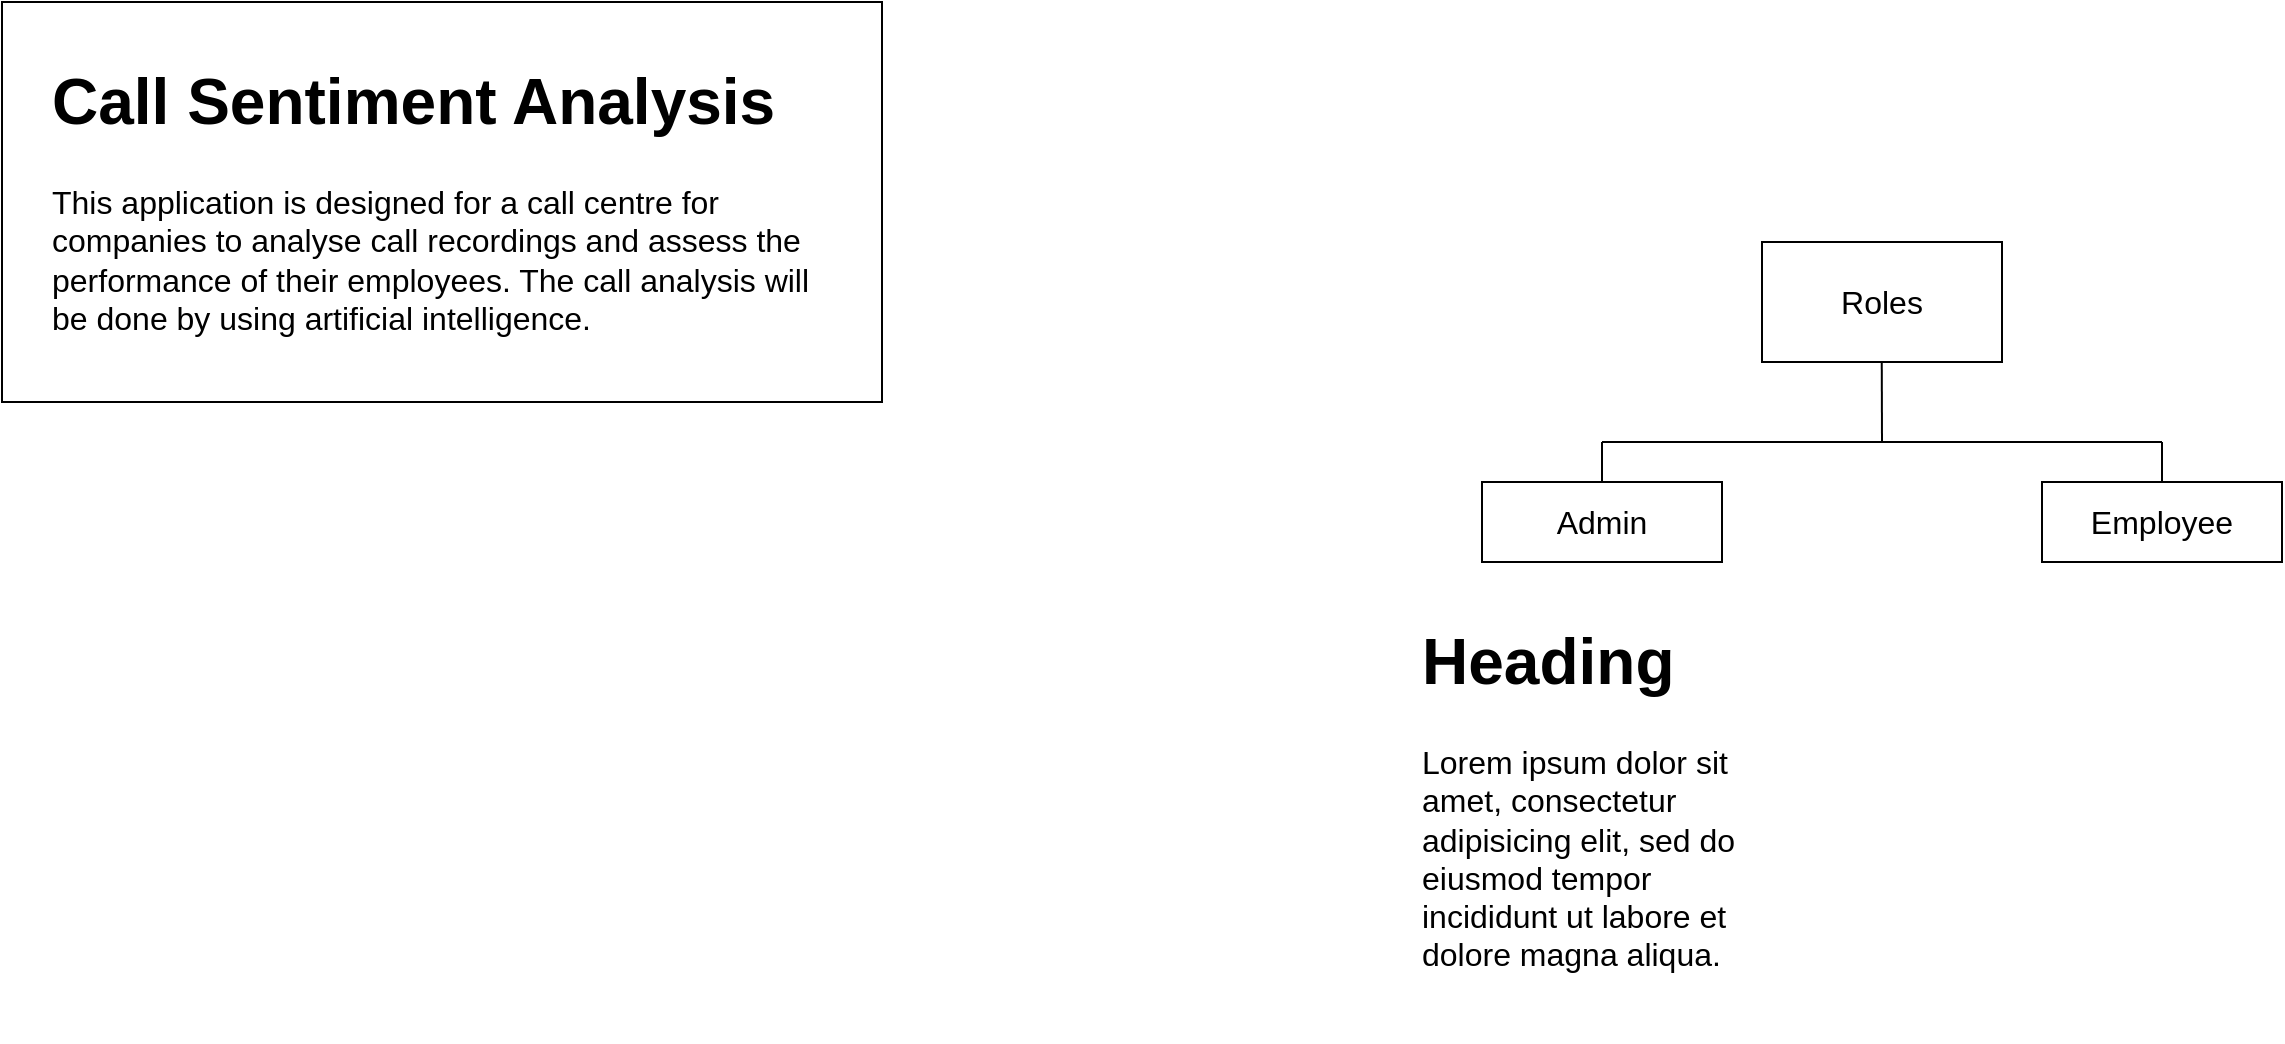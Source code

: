 <mxfile version="22.1.16" type="github">
  <diagram name="Page-1" id="Pqbvf7xFj44EtJfHZ5uy">
    <mxGraphModel dx="1912" dy="1081" grid="1" gridSize="10" guides="1" tooltips="1" connect="1" arrows="1" fold="1" page="1" pageScale="1" pageWidth="1654" pageHeight="1169" math="0" shadow="0">
      <root>
        <mxCell id="0" />
        <mxCell id="1" parent="0" />
        <mxCell id="N5X5lAVMH0Gaif1zDExc-6" value="" style="rounded=0;whiteSpace=wrap;html=1;fontSize=16;" vertex="1" parent="1">
          <mxGeometry width="440" height="200" as="geometry" />
        </mxCell>
        <mxCell id="N5X5lAVMH0Gaif1zDExc-8" value="&lt;h1&gt;Call Sentiment Analysis&lt;/h1&gt;&lt;div&gt;This application is designed for a call centre for companies to analyse call recordings and assess the performance of their employees. The call analysis will be done by using artificial intelligence.&lt;/div&gt;" style="text;html=1;strokeColor=none;fillColor=none;spacing=5;spacingTop=-20;whiteSpace=wrap;overflow=hidden;rounded=0;fontSize=16;" vertex="1" parent="1">
          <mxGeometry x="20" y="20" width="400" height="160" as="geometry" />
        </mxCell>
        <mxCell id="N5X5lAVMH0Gaif1zDExc-9" value="Roles" style="rounded=0;whiteSpace=wrap;html=1;fontSize=16;" vertex="1" parent="1">
          <mxGeometry x="880" y="120" width="120" height="60" as="geometry" />
        </mxCell>
        <mxCell id="N5X5lAVMH0Gaif1zDExc-10" value="" style="endArrow=none;html=1;rounded=0;fontSize=12;startSize=8;endSize=8;curved=1;" edge="1" parent="1">
          <mxGeometry width="50" height="50" relative="1" as="geometry">
            <mxPoint x="940" y="220" as="sourcePoint" />
            <mxPoint x="939.88" y="180" as="targetPoint" />
          </mxGeometry>
        </mxCell>
        <mxCell id="N5X5lAVMH0Gaif1zDExc-11" value="" style="endArrow=none;html=1;rounded=0;fontSize=12;startSize=8;endSize=8;curved=1;" edge="1" parent="1">
          <mxGeometry width="50" height="50" relative="1" as="geometry">
            <mxPoint x="800" y="220" as="sourcePoint" />
            <mxPoint x="1080" y="220" as="targetPoint" />
          </mxGeometry>
        </mxCell>
        <mxCell id="N5X5lAVMH0Gaif1zDExc-12" value="" style="endArrow=none;html=1;rounded=0;fontSize=12;startSize=8;endSize=8;curved=1;" edge="1" parent="1">
          <mxGeometry width="50" height="50" relative="1" as="geometry">
            <mxPoint x="1080" y="240" as="sourcePoint" />
            <mxPoint x="1080" y="220" as="targetPoint" />
          </mxGeometry>
        </mxCell>
        <mxCell id="N5X5lAVMH0Gaif1zDExc-13" value="" style="endArrow=none;html=1;rounded=0;fontSize=12;startSize=8;endSize=8;curved=1;" edge="1" parent="1">
          <mxGeometry width="50" height="50" relative="1" as="geometry">
            <mxPoint x="800" y="240" as="sourcePoint" />
            <mxPoint x="800" y="220" as="targetPoint" />
          </mxGeometry>
        </mxCell>
        <mxCell id="N5X5lAVMH0Gaif1zDExc-14" value="Admin" style="rounded=0;whiteSpace=wrap;html=1;fontSize=16;" vertex="1" parent="1">
          <mxGeometry x="740" y="240" width="120" height="40" as="geometry" />
        </mxCell>
        <mxCell id="N5X5lAVMH0Gaif1zDExc-15" value="Employee" style="rounded=0;whiteSpace=wrap;html=1;fontSize=16;" vertex="1" parent="1">
          <mxGeometry x="1020" y="240" width="120" height="40" as="geometry" />
        </mxCell>
        <mxCell id="N5X5lAVMH0Gaif1zDExc-17" value="&lt;h1&gt;Heading&lt;/h1&gt;&lt;p&gt;Lorem ipsum dolor sit amet, consectetur adipisicing elit, sed do eiusmod tempor incididunt ut labore et dolore magna aliqua.&lt;/p&gt;" style="text;html=1;strokeColor=none;fillColor=none;spacing=5;spacingTop=-20;whiteSpace=wrap;overflow=hidden;rounded=0;fontSize=16;" vertex="1" parent="1">
          <mxGeometry x="705" y="300" width="190" height="220" as="geometry" />
        </mxCell>
      </root>
    </mxGraphModel>
  </diagram>
</mxfile>
